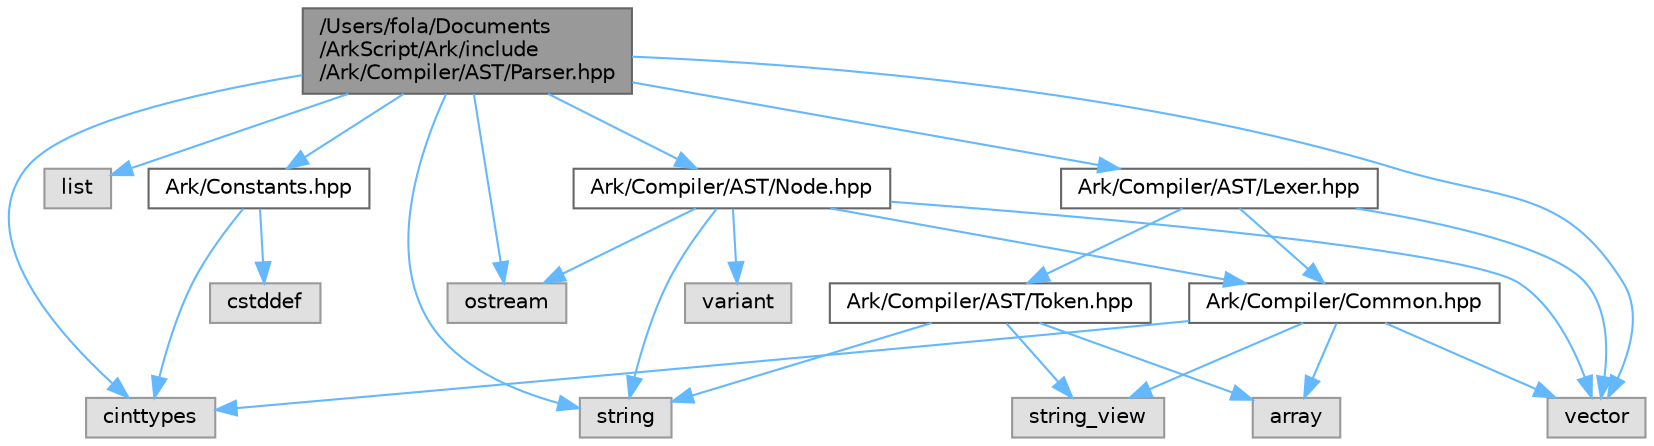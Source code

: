 digraph "/Users/fola/Documents/ArkScript/Ark/include/Ark/Compiler/AST/Parser.hpp"
{
 // INTERACTIVE_SVG=YES
 // LATEX_PDF_SIZE
  bgcolor="transparent";
  edge [fontname=Helvetica,fontsize=10,labelfontname=Helvetica,labelfontsize=10];
  node [fontname=Helvetica,fontsize=10,shape=box,height=0.2,width=0.4];
  Node1 [label="/Users/fola/Documents\l/ArkScript/Ark/include\l/Ark/Compiler/AST/Parser.hpp",height=0.2,width=0.4,color="gray40", fillcolor="grey60", style="filled", fontcolor="black",tooltip="Parses a token stream into an AST by using the Ark::Node."];
  Node1 -> Node2 [color="steelblue1",style="solid"];
  Node2 [label="string",height=0.2,width=0.4,color="grey60", fillcolor="#E0E0E0", style="filled",tooltip=" "];
  Node1 -> Node3 [color="steelblue1",style="solid"];
  Node3 [label="list",height=0.2,width=0.4,color="grey60", fillcolor="#E0E0E0", style="filled",tooltip=" "];
  Node1 -> Node4 [color="steelblue1",style="solid"];
  Node4 [label="ostream",height=0.2,width=0.4,color="grey60", fillcolor="#E0E0E0", style="filled",tooltip=" "];
  Node1 -> Node5 [color="steelblue1",style="solid"];
  Node5 [label="vector",height=0.2,width=0.4,color="grey60", fillcolor="#E0E0E0", style="filled",tooltip=" "];
  Node1 -> Node6 [color="steelblue1",style="solid"];
  Node6 [label="cinttypes",height=0.2,width=0.4,color="grey60", fillcolor="#E0E0E0", style="filled",tooltip=" "];
  Node1 -> Node7 [color="steelblue1",style="solid"];
  Node7 [label="Ark/Constants.hpp",height=0.2,width=0.4,color="grey40", fillcolor="white", style="filled",URL="$d6/de9/Constants_8hpp.html",tooltip="Constants used by ArkScript."];
  Node7 -> Node6 [color="steelblue1",style="solid"];
  Node7 -> Node8 [color="steelblue1",style="solid"];
  Node8 [label="cstddef",height=0.2,width=0.4,color="grey60", fillcolor="#E0E0E0", style="filled",tooltip=" "];
  Node1 -> Node9 [color="steelblue1",style="solid"];
  Node9 [label="Ark/Compiler/AST/Lexer.hpp",height=0.2,width=0.4,color="grey40", fillcolor="white", style="filled",URL="$da/d79/Lexer_8hpp.html",tooltip="Tokenize ArkScript code."];
  Node9 -> Node5 [color="steelblue1",style="solid"];
  Node9 -> Node10 [color="steelblue1",style="solid"];
  Node10 [label="Ark/Compiler/AST/Token.hpp",height=0.2,width=0.4,color="grey40", fillcolor="white", style="filled",URL="$d3/d6e/Token_8hpp.html",tooltip="Token definition for ArkScript."];
  Node10 -> Node11 [color="steelblue1",style="solid"];
  Node11 [label="array",height=0.2,width=0.4,color="grey60", fillcolor="#E0E0E0", style="filled",tooltip=" "];
  Node10 -> Node2 [color="steelblue1",style="solid"];
  Node10 -> Node12 [color="steelblue1",style="solid"];
  Node12 [label="string_view",height=0.2,width=0.4,color="grey60", fillcolor="#E0E0E0", style="filled",tooltip=" "];
  Node9 -> Node13 [color="steelblue1",style="solid"];
  Node13 [label="Ark/Compiler/Common.hpp",height=0.2,width=0.4,color="grey40", fillcolor="white", style="filled",URL="$d8/ddd/Common_8hpp.html",tooltip="Common code for the compiler."];
  Node13 -> Node11 [color="steelblue1",style="solid"];
  Node13 -> Node12 [color="steelblue1",style="solid"];
  Node13 -> Node5 [color="steelblue1",style="solid"];
  Node13 -> Node6 [color="steelblue1",style="solid"];
  Node1 -> Node14 [color="steelblue1",style="solid"];
  Node14 [label="Ark/Compiler/AST/Node.hpp",height=0.2,width=0.4,color="grey40", fillcolor="white", style="filled",URL="$d7/dc6/Node_8hpp.html",tooltip="AST node used by the parser, optimizer and compiler."];
  Node14 -> Node15 [color="steelblue1",style="solid"];
  Node15 [label="variant",height=0.2,width=0.4,color="grey60", fillcolor="#E0E0E0", style="filled",tooltip=" "];
  Node14 -> Node4 [color="steelblue1",style="solid"];
  Node14 -> Node2 [color="steelblue1",style="solid"];
  Node14 -> Node5 [color="steelblue1",style="solid"];
  Node14 -> Node13 [color="steelblue1",style="solid"];
}
